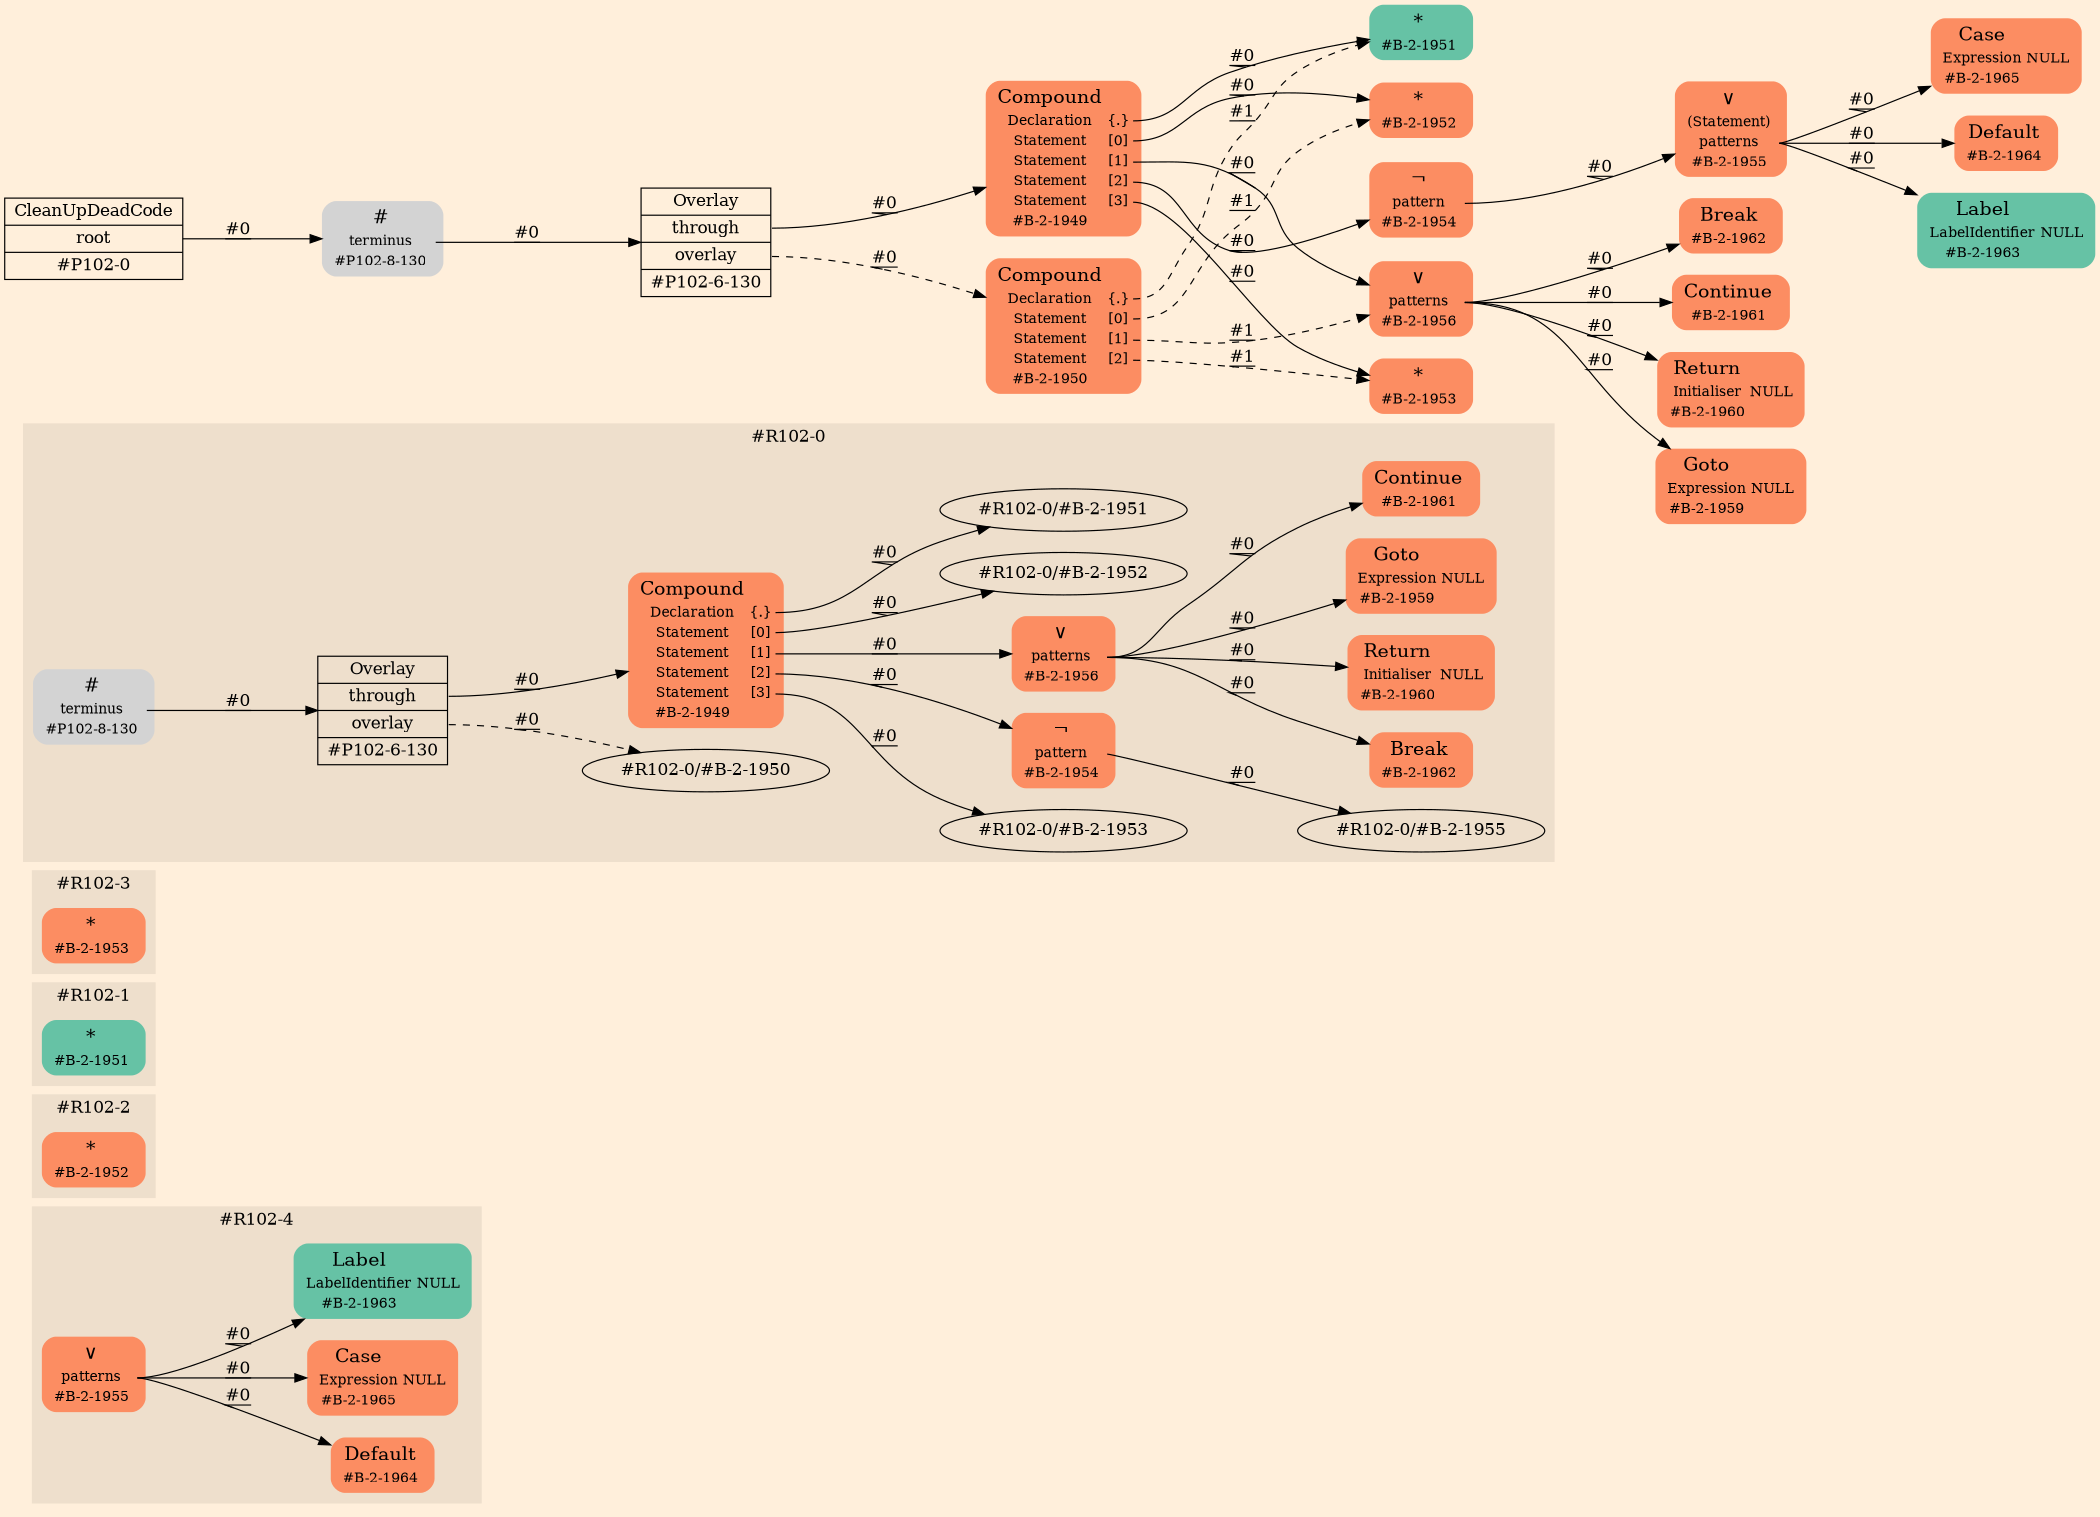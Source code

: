 digraph Inferno {
graph [
rankdir = "LR"
ranksep = 1.0
size = "14,20"
bgcolor = antiquewhite1
color = black
fontcolor = black
];
node [
];
subgraph "cluster#R102-4" {
label = "#R102-4"
style = "filled"
color = antiquewhite2
"#R102-4/#B-2-1963" [
shape = "plaintext"
fillcolor = "/set28/1"
label = <<TABLE BORDER="0" CELLBORDER="0" CELLSPACING="0">
 <TR>
  <TD><FONT POINT-SIZE="16.0">Label</FONT></TD>
  <TD></TD>
 </TR>
 <TR>
  <TD>LabelIdentifier</TD>
  <TD PORT="port0">NULL</TD>
 </TR>
 <TR>
  <TD>#B-2-1963</TD>
  <TD PORT="port1"></TD>
 </TR>
</TABLE>>
style = "rounded,filled"
fontsize = "12"
];
"#R102-4/#B-2-1964" [
shape = "plaintext"
fillcolor = "/set28/2"
label = <<TABLE BORDER="0" CELLBORDER="0" CELLSPACING="0">
 <TR>
  <TD><FONT POINT-SIZE="16.0">Default</FONT></TD>
  <TD></TD>
 </TR>
 <TR>
  <TD>#B-2-1964</TD>
  <TD PORT="port0"></TD>
 </TR>
</TABLE>>
style = "rounded,filled"
fontsize = "12"
];
"#R102-4/#B-2-1955" [
shape = "plaintext"
fillcolor = "/set28/2"
label = <<TABLE BORDER="0" CELLBORDER="0" CELLSPACING="0">
 <TR>
  <TD><FONT POINT-SIZE="16.0">∨</FONT></TD>
  <TD></TD>
 </TR>
 <TR>
  <TD>patterns</TD>
  <TD PORT="port0"></TD>
 </TR>
 <TR>
  <TD>#B-2-1955</TD>
  <TD PORT="port1"></TD>
 </TR>
</TABLE>>
style = "rounded,filled"
fontsize = "12"
];
"#R102-4/#B-2-1965" [
shape = "plaintext"
fillcolor = "/set28/2"
label = <<TABLE BORDER="0" CELLBORDER="0" CELLSPACING="0">
 <TR>
  <TD><FONT POINT-SIZE="16.0">Case</FONT></TD>
  <TD></TD>
 </TR>
 <TR>
  <TD>Expression</TD>
  <TD PORT="port0">NULL</TD>
 </TR>
 <TR>
  <TD>#B-2-1965</TD>
  <TD PORT="port1"></TD>
 </TR>
</TABLE>>
style = "rounded,filled"
fontsize = "12"
];
"#R102-4/#B-2-1955":port0 -> "#R102-4/#B-2-1965" [style="solid"
label = "#0"
decorate = true
color = black
fontcolor = black
];
"#R102-4/#B-2-1955":port0 -> "#R102-4/#B-2-1964" [style="solid"
label = "#0"
decorate = true
color = black
fontcolor = black
];
"#R102-4/#B-2-1955":port0 -> "#R102-4/#B-2-1963" [style="solid"
label = "#0"
decorate = true
color = black
fontcolor = black
];
}
subgraph "cluster#R102-2" {
label = "#R102-2"
style = "filled"
color = antiquewhite2
"#R102-2/#B-2-1952" [
shape = "plaintext"
fillcolor = "/set28/2"
label = <<TABLE BORDER="0" CELLBORDER="0" CELLSPACING="0">
 <TR>
  <TD><FONT POINT-SIZE="16.0">*</FONT></TD>
  <TD></TD>
 </TR>
 <TR>
  <TD>#B-2-1952</TD>
  <TD PORT="port0"></TD>
 </TR>
</TABLE>>
style = "rounded,filled"
fontsize = "12"
];
}
subgraph "cluster#R102-1" {
label = "#R102-1"
style = "filled"
color = antiquewhite2
"#R102-1/#B-2-1951" [
shape = "plaintext"
fillcolor = "/set28/1"
label = <<TABLE BORDER="0" CELLBORDER="0" CELLSPACING="0">
 <TR>
  <TD><FONT POINT-SIZE="16.0">*</FONT></TD>
  <TD></TD>
 </TR>
 <TR>
  <TD>#B-2-1951</TD>
  <TD PORT="port0"></TD>
 </TR>
</TABLE>>
style = "rounded,filled"
fontsize = "12"
];
}
subgraph "cluster#R102-3" {
label = "#R102-3"
style = "filled"
color = antiquewhite2
"#R102-3/#B-2-1953" [
shape = "plaintext"
fillcolor = "/set28/2"
label = <<TABLE BORDER="0" CELLBORDER="0" CELLSPACING="0">
 <TR>
  <TD><FONT POINT-SIZE="16.0">*</FONT></TD>
  <TD></TD>
 </TR>
 <TR>
  <TD>#B-2-1953</TD>
  <TD PORT="port0"></TD>
 </TR>
</TABLE>>
style = "rounded,filled"
fontsize = "12"
];
}
subgraph "cluster#R102-0" {
label = "#R102-0"
style = "filled"
color = antiquewhite2
"#R102-0/#B-2-1954" [
shape = "plaintext"
fillcolor = "/set28/2"
label = <<TABLE BORDER="0" CELLBORDER="0" CELLSPACING="0">
 <TR>
  <TD><FONT POINT-SIZE="16.0">¬</FONT></TD>
  <TD></TD>
 </TR>
 <TR>
  <TD>pattern</TD>
  <TD PORT="port0"></TD>
 </TR>
 <TR>
  <TD>#B-2-1954</TD>
  <TD PORT="port1"></TD>
 </TR>
</TABLE>>
style = "rounded,filled"
fontsize = "12"
];
"#R102-0/#B-2-1960" [
shape = "plaintext"
fillcolor = "/set28/2"
label = <<TABLE BORDER="0" CELLBORDER="0" CELLSPACING="0">
 <TR>
  <TD><FONT POINT-SIZE="16.0">Return</FONT></TD>
  <TD></TD>
 </TR>
 <TR>
  <TD>Initialiser</TD>
  <TD PORT="port0">NULL</TD>
 </TR>
 <TR>
  <TD>#B-2-1960</TD>
  <TD PORT="port1"></TD>
 </TR>
</TABLE>>
style = "rounded,filled"
fontsize = "12"
];
"#R102-0/#P102-6-130" [
shape = "record"
fillcolor = antiquewhite2
label = "<fixed> Overlay | <port0> through | <port1> overlay | <port2> #P102-6-130"
style = "filled"
fontsize = "14"
color = black
fontcolor = black
];
"#R102-0/#P102-8-130" [
shape = "plaintext"
label = <<TABLE BORDER="0" CELLBORDER="0" CELLSPACING="0">
 <TR>
  <TD><FONT POINT-SIZE="16.0">#</FONT></TD>
  <TD></TD>
 </TR>
 <TR>
  <TD>terminus</TD>
  <TD PORT="port0"></TD>
 </TR>
 <TR>
  <TD>#P102-8-130</TD>
  <TD PORT="port1"></TD>
 </TR>
</TABLE>>
style = "rounded,filled"
fontsize = "12"
];
"#R102-0/#B-2-1959" [
shape = "plaintext"
fillcolor = "/set28/2"
label = <<TABLE BORDER="0" CELLBORDER="0" CELLSPACING="0">
 <TR>
  <TD><FONT POINT-SIZE="16.0">Goto</FONT></TD>
  <TD></TD>
 </TR>
 <TR>
  <TD>Expression</TD>
  <TD PORT="port0">NULL</TD>
 </TR>
 <TR>
  <TD>#B-2-1959</TD>
  <TD PORT="port1"></TD>
 </TR>
</TABLE>>
style = "rounded,filled"
fontsize = "12"
];
"#R102-0/#B-2-1956" [
shape = "plaintext"
fillcolor = "/set28/2"
label = <<TABLE BORDER="0" CELLBORDER="0" CELLSPACING="0">
 <TR>
  <TD><FONT POINT-SIZE="16.0">∨</FONT></TD>
  <TD></TD>
 </TR>
 <TR>
  <TD>patterns</TD>
  <TD PORT="port0"></TD>
 </TR>
 <TR>
  <TD>#B-2-1956</TD>
  <TD PORT="port1"></TD>
 </TR>
</TABLE>>
style = "rounded,filled"
fontsize = "12"
];
"#R102-0/#B-2-1949" [
shape = "plaintext"
fillcolor = "/set28/2"
label = <<TABLE BORDER="0" CELLBORDER="0" CELLSPACING="0">
 <TR>
  <TD><FONT POINT-SIZE="16.0">Compound</FONT></TD>
  <TD></TD>
 </TR>
 <TR>
  <TD>Declaration</TD>
  <TD PORT="port0">{.}</TD>
 </TR>
 <TR>
  <TD>Statement</TD>
  <TD PORT="port1">[0]</TD>
 </TR>
 <TR>
  <TD>Statement</TD>
  <TD PORT="port2">[1]</TD>
 </TR>
 <TR>
  <TD>Statement</TD>
  <TD PORT="port3">[2]</TD>
 </TR>
 <TR>
  <TD>Statement</TD>
  <TD PORT="port4">[3]</TD>
 </TR>
 <TR>
  <TD>#B-2-1949</TD>
  <TD PORT="port5"></TD>
 </TR>
</TABLE>>
style = "rounded,filled"
fontsize = "12"
];
"#R102-0/#B-2-1961" [
shape = "plaintext"
fillcolor = "/set28/2"
label = <<TABLE BORDER="0" CELLBORDER="0" CELLSPACING="0">
 <TR>
  <TD><FONT POINT-SIZE="16.0">Continue</FONT></TD>
  <TD></TD>
 </TR>
 <TR>
  <TD>#B-2-1961</TD>
  <TD PORT="port0"></TD>
 </TR>
</TABLE>>
style = "rounded,filled"
fontsize = "12"
];
"#R102-0/#B-2-1962" [
shape = "plaintext"
fillcolor = "/set28/2"
label = <<TABLE BORDER="0" CELLBORDER="0" CELLSPACING="0">
 <TR>
  <TD><FONT POINT-SIZE="16.0">Break</FONT></TD>
  <TD></TD>
 </TR>
 <TR>
  <TD>#B-2-1962</TD>
  <TD PORT="port0"></TD>
 </TR>
</TABLE>>
style = "rounded,filled"
fontsize = "12"
];
"#R102-0/#B-2-1954":port0 -> "#R102-0/#B-2-1955" [style="solid"
label = "#0"
decorate = true
color = black
fontcolor = black
];
"#R102-0/#P102-6-130":port0 -> "#R102-0/#B-2-1949" [style="solid"
label = "#0"
decorate = true
color = black
fontcolor = black
];
"#R102-0/#P102-6-130":port1 -> "#R102-0/#B-2-1950" [style="dashed"
label = "#0"
decorate = true
color = black
fontcolor = black
];
"#R102-0/#P102-8-130":port0 -> "#R102-0/#P102-6-130" [style="solid"
label = "#0"
decorate = true
color = black
fontcolor = black
];
"#R102-0/#B-2-1956":port0 -> "#R102-0/#B-2-1962" [style="solid"
label = "#0"
decorate = true
color = black
fontcolor = black
];
"#R102-0/#B-2-1956":port0 -> "#R102-0/#B-2-1961" [style="solid"
label = "#0"
decorate = true
color = black
fontcolor = black
];
"#R102-0/#B-2-1956":port0 -> "#R102-0/#B-2-1960" [style="solid"
label = "#0"
decorate = true
color = black
fontcolor = black
];
"#R102-0/#B-2-1956":port0 -> "#R102-0/#B-2-1959" [style="solid"
label = "#0"
decorate = true
color = black
fontcolor = black
];
"#R102-0/#B-2-1949":port0 -> "#R102-0/#B-2-1951" [style="solid"
label = "#0"
decorate = true
color = black
fontcolor = black
];
"#R102-0/#B-2-1949":port1 -> "#R102-0/#B-2-1952" [style="solid"
label = "#0"
decorate = true
color = black
fontcolor = black
];
"#R102-0/#B-2-1949":port2 -> "#R102-0/#B-2-1956" [style="solid"
label = "#0"
decorate = true
color = black
fontcolor = black
];
"#R102-0/#B-2-1949":port3 -> "#R102-0/#B-2-1954" [style="solid"
label = "#0"
decorate = true
color = black
fontcolor = black
];
"#R102-0/#B-2-1949":port4 -> "#R102-0/#B-2-1953" [style="solid"
label = "#0"
decorate = true
color = black
fontcolor = black
];
}
"CR#P102-0" [
shape = "record"
fillcolor = antiquewhite1
label = "<fixed> CleanUpDeadCode | <port0> root | <port1> #P102-0"
style = "filled"
fontsize = "14"
color = black
fontcolor = black
];
"#P102-8-130" [
shape = "plaintext"
label = <<TABLE BORDER="0" CELLBORDER="0" CELLSPACING="0">
 <TR>
  <TD><FONT POINT-SIZE="16.0">#</FONT></TD>
  <TD></TD>
 </TR>
 <TR>
  <TD>terminus</TD>
  <TD PORT="port0"></TD>
 </TR>
 <TR>
  <TD>#P102-8-130</TD>
  <TD PORT="port1"></TD>
 </TR>
</TABLE>>
style = "rounded,filled"
fontsize = "12"
];
"#P102-6-130" [
shape = "record"
fillcolor = antiquewhite1
label = "<fixed> Overlay | <port0> through | <port1> overlay | <port2> #P102-6-130"
style = "filled"
fontsize = "14"
color = black
fontcolor = black
];
"#B-2-1949" [
shape = "plaintext"
fillcolor = "/set28/2"
label = <<TABLE BORDER="0" CELLBORDER="0" CELLSPACING="0">
 <TR>
  <TD><FONT POINT-SIZE="16.0">Compound</FONT></TD>
  <TD></TD>
 </TR>
 <TR>
  <TD>Declaration</TD>
  <TD PORT="port0">{.}</TD>
 </TR>
 <TR>
  <TD>Statement</TD>
  <TD PORT="port1">[0]</TD>
 </TR>
 <TR>
  <TD>Statement</TD>
  <TD PORT="port2">[1]</TD>
 </TR>
 <TR>
  <TD>Statement</TD>
  <TD PORT="port3">[2]</TD>
 </TR>
 <TR>
  <TD>Statement</TD>
  <TD PORT="port4">[3]</TD>
 </TR>
 <TR>
  <TD>#B-2-1949</TD>
  <TD PORT="port5"></TD>
 </TR>
</TABLE>>
style = "rounded,filled"
fontsize = "12"
];
"#B-2-1951" [
shape = "plaintext"
fillcolor = "/set28/1"
label = <<TABLE BORDER="0" CELLBORDER="0" CELLSPACING="0">
 <TR>
  <TD><FONT POINT-SIZE="16.0">*</FONT></TD>
  <TD></TD>
 </TR>
 <TR>
  <TD>#B-2-1951</TD>
  <TD PORT="port0"></TD>
 </TR>
</TABLE>>
style = "rounded,filled"
fontsize = "12"
];
"#B-2-1952" [
shape = "plaintext"
fillcolor = "/set28/2"
label = <<TABLE BORDER="0" CELLBORDER="0" CELLSPACING="0">
 <TR>
  <TD><FONT POINT-SIZE="16.0">*</FONT></TD>
  <TD></TD>
 </TR>
 <TR>
  <TD>#B-2-1952</TD>
  <TD PORT="port0"></TD>
 </TR>
</TABLE>>
style = "rounded,filled"
fontsize = "12"
];
"#B-2-1956" [
shape = "plaintext"
fillcolor = "/set28/2"
label = <<TABLE BORDER="0" CELLBORDER="0" CELLSPACING="0">
 <TR>
  <TD><FONT POINT-SIZE="16.0">∨</FONT></TD>
  <TD></TD>
 </TR>
 <TR>
  <TD>patterns</TD>
  <TD PORT="port0"></TD>
 </TR>
 <TR>
  <TD>#B-2-1956</TD>
  <TD PORT="port1"></TD>
 </TR>
</TABLE>>
style = "rounded,filled"
fontsize = "12"
];
"#B-2-1962" [
shape = "plaintext"
fillcolor = "/set28/2"
label = <<TABLE BORDER="0" CELLBORDER="0" CELLSPACING="0">
 <TR>
  <TD><FONT POINT-SIZE="16.0">Break</FONT></TD>
  <TD></TD>
 </TR>
 <TR>
  <TD>#B-2-1962</TD>
  <TD PORT="port0"></TD>
 </TR>
</TABLE>>
style = "rounded,filled"
fontsize = "12"
];
"#B-2-1961" [
shape = "plaintext"
fillcolor = "/set28/2"
label = <<TABLE BORDER="0" CELLBORDER="0" CELLSPACING="0">
 <TR>
  <TD><FONT POINT-SIZE="16.0">Continue</FONT></TD>
  <TD></TD>
 </TR>
 <TR>
  <TD>#B-2-1961</TD>
  <TD PORT="port0"></TD>
 </TR>
</TABLE>>
style = "rounded,filled"
fontsize = "12"
];
"#B-2-1960" [
shape = "plaintext"
fillcolor = "/set28/2"
label = <<TABLE BORDER="0" CELLBORDER="0" CELLSPACING="0">
 <TR>
  <TD><FONT POINT-SIZE="16.0">Return</FONT></TD>
  <TD></TD>
 </TR>
 <TR>
  <TD>Initialiser</TD>
  <TD PORT="port0">NULL</TD>
 </TR>
 <TR>
  <TD>#B-2-1960</TD>
  <TD PORT="port1"></TD>
 </TR>
</TABLE>>
style = "rounded,filled"
fontsize = "12"
];
"#B-2-1959" [
shape = "plaintext"
fillcolor = "/set28/2"
label = <<TABLE BORDER="0" CELLBORDER="0" CELLSPACING="0">
 <TR>
  <TD><FONT POINT-SIZE="16.0">Goto</FONT></TD>
  <TD></TD>
 </TR>
 <TR>
  <TD>Expression</TD>
  <TD PORT="port0">NULL</TD>
 </TR>
 <TR>
  <TD>#B-2-1959</TD>
  <TD PORT="port1"></TD>
 </TR>
</TABLE>>
style = "rounded,filled"
fontsize = "12"
];
"#B-2-1954" [
shape = "plaintext"
fillcolor = "/set28/2"
label = <<TABLE BORDER="0" CELLBORDER="0" CELLSPACING="0">
 <TR>
  <TD><FONT POINT-SIZE="16.0">¬</FONT></TD>
  <TD></TD>
 </TR>
 <TR>
  <TD>pattern</TD>
  <TD PORT="port0"></TD>
 </TR>
 <TR>
  <TD>#B-2-1954</TD>
  <TD PORT="port1"></TD>
 </TR>
</TABLE>>
style = "rounded,filled"
fontsize = "12"
];
"#B-2-1955" [
shape = "plaintext"
fillcolor = "/set28/2"
label = <<TABLE BORDER="0" CELLBORDER="0" CELLSPACING="0">
 <TR>
  <TD><FONT POINT-SIZE="16.0">∨</FONT></TD>
  <TD></TD>
 </TR>
 <TR>
  <TD>(Statement)</TD>
  <TD PORT="port0"></TD>
 </TR>
 <TR>
  <TD>patterns</TD>
  <TD PORT="port1"></TD>
 </TR>
 <TR>
  <TD>#B-2-1955</TD>
  <TD PORT="port2"></TD>
 </TR>
</TABLE>>
style = "rounded,filled"
fontsize = "12"
];
"#B-2-1965" [
shape = "plaintext"
fillcolor = "/set28/2"
label = <<TABLE BORDER="0" CELLBORDER="0" CELLSPACING="0">
 <TR>
  <TD><FONT POINT-SIZE="16.0">Case</FONT></TD>
  <TD></TD>
 </TR>
 <TR>
  <TD>Expression</TD>
  <TD PORT="port0">NULL</TD>
 </TR>
 <TR>
  <TD>#B-2-1965</TD>
  <TD PORT="port1"></TD>
 </TR>
</TABLE>>
style = "rounded,filled"
fontsize = "12"
];
"#B-2-1964" [
shape = "plaintext"
fillcolor = "/set28/2"
label = <<TABLE BORDER="0" CELLBORDER="0" CELLSPACING="0">
 <TR>
  <TD><FONT POINT-SIZE="16.0">Default</FONT></TD>
  <TD></TD>
 </TR>
 <TR>
  <TD>#B-2-1964</TD>
  <TD PORT="port0"></TD>
 </TR>
</TABLE>>
style = "rounded,filled"
fontsize = "12"
];
"#B-2-1963" [
shape = "plaintext"
fillcolor = "/set28/1"
label = <<TABLE BORDER="0" CELLBORDER="0" CELLSPACING="0">
 <TR>
  <TD><FONT POINT-SIZE="16.0">Label</FONT></TD>
  <TD></TD>
 </TR>
 <TR>
  <TD>LabelIdentifier</TD>
  <TD PORT="port0">NULL</TD>
 </TR>
 <TR>
  <TD>#B-2-1963</TD>
  <TD PORT="port1"></TD>
 </TR>
</TABLE>>
style = "rounded,filled"
fontsize = "12"
];
"#B-2-1953" [
shape = "plaintext"
fillcolor = "/set28/2"
label = <<TABLE BORDER="0" CELLBORDER="0" CELLSPACING="0">
 <TR>
  <TD><FONT POINT-SIZE="16.0">*</FONT></TD>
  <TD></TD>
 </TR>
 <TR>
  <TD>#B-2-1953</TD>
  <TD PORT="port0"></TD>
 </TR>
</TABLE>>
style = "rounded,filled"
fontsize = "12"
];
"#B-2-1950" [
shape = "plaintext"
fillcolor = "/set28/2"
label = <<TABLE BORDER="0" CELLBORDER="0" CELLSPACING="0">
 <TR>
  <TD><FONT POINT-SIZE="16.0">Compound</FONT></TD>
  <TD></TD>
 </TR>
 <TR>
  <TD>Declaration</TD>
  <TD PORT="port0">{.}</TD>
 </TR>
 <TR>
  <TD>Statement</TD>
  <TD PORT="port1">[0]</TD>
 </TR>
 <TR>
  <TD>Statement</TD>
  <TD PORT="port2">[1]</TD>
 </TR>
 <TR>
  <TD>Statement</TD>
  <TD PORT="port3">[2]</TD>
 </TR>
 <TR>
  <TD>#B-2-1950</TD>
  <TD PORT="port4"></TD>
 </TR>
</TABLE>>
style = "rounded,filled"
fontsize = "12"
];
"CR#P102-0":port0 -> "#P102-8-130" [style="solid"
label = "#0"
decorate = true
color = black
fontcolor = black
];
"#P102-8-130":port0 -> "#P102-6-130" [style="solid"
label = "#0"
decorate = true
color = black
fontcolor = black
];
"#P102-6-130":port0 -> "#B-2-1949" [style="solid"
label = "#0"
decorate = true
color = black
fontcolor = black
];
"#P102-6-130":port1 -> "#B-2-1950" [style="dashed"
label = "#0"
decorate = true
color = black
fontcolor = black
];
"#B-2-1949":port0 -> "#B-2-1951" [style="solid"
label = "#0"
decorate = true
color = black
fontcolor = black
];
"#B-2-1949":port1 -> "#B-2-1952" [style="solid"
label = "#0"
decorate = true
color = black
fontcolor = black
];
"#B-2-1949":port2 -> "#B-2-1956" [style="solid"
label = "#0"
decorate = true
color = black
fontcolor = black
];
"#B-2-1949":port3 -> "#B-2-1954" [style="solid"
label = "#0"
decorate = true
color = black
fontcolor = black
];
"#B-2-1949":port4 -> "#B-2-1953" [style="solid"
label = "#0"
decorate = true
color = black
fontcolor = black
];
"#B-2-1956":port0 -> "#B-2-1962" [style="solid"
label = "#0"
decorate = true
color = black
fontcolor = black
];
"#B-2-1956":port0 -> "#B-2-1961" [style="solid"
label = "#0"
decorate = true
color = black
fontcolor = black
];
"#B-2-1956":port0 -> "#B-2-1960" [style="solid"
label = "#0"
decorate = true
color = black
fontcolor = black
];
"#B-2-1956":port0 -> "#B-2-1959" [style="solid"
label = "#0"
decorate = true
color = black
fontcolor = black
];
"#B-2-1954":port0 -> "#B-2-1955" [style="solid"
label = "#0"
decorate = true
color = black
fontcolor = black
];
"#B-2-1955":port1 -> "#B-2-1965" [style="solid"
label = "#0"
decorate = true
color = black
fontcolor = black
];
"#B-2-1955":port1 -> "#B-2-1964" [style="solid"
label = "#0"
decorate = true
color = black
fontcolor = black
];
"#B-2-1955":port1 -> "#B-2-1963" [style="solid"
label = "#0"
decorate = true
color = black
fontcolor = black
];
"#B-2-1950":port0 -> "#B-2-1951" [style="dashed"
label = "#1"
decorate = true
color = black
fontcolor = black
];
"#B-2-1950":port1 -> "#B-2-1952" [style="dashed"
label = "#1"
decorate = true
color = black
fontcolor = black
];
"#B-2-1950":port2 -> "#B-2-1956" [style="dashed"
label = "#1"
decorate = true
color = black
fontcolor = black
];
"#B-2-1950":port3 -> "#B-2-1953" [style="dashed"
label = "#1"
decorate = true
color = black
fontcolor = black
];
}
